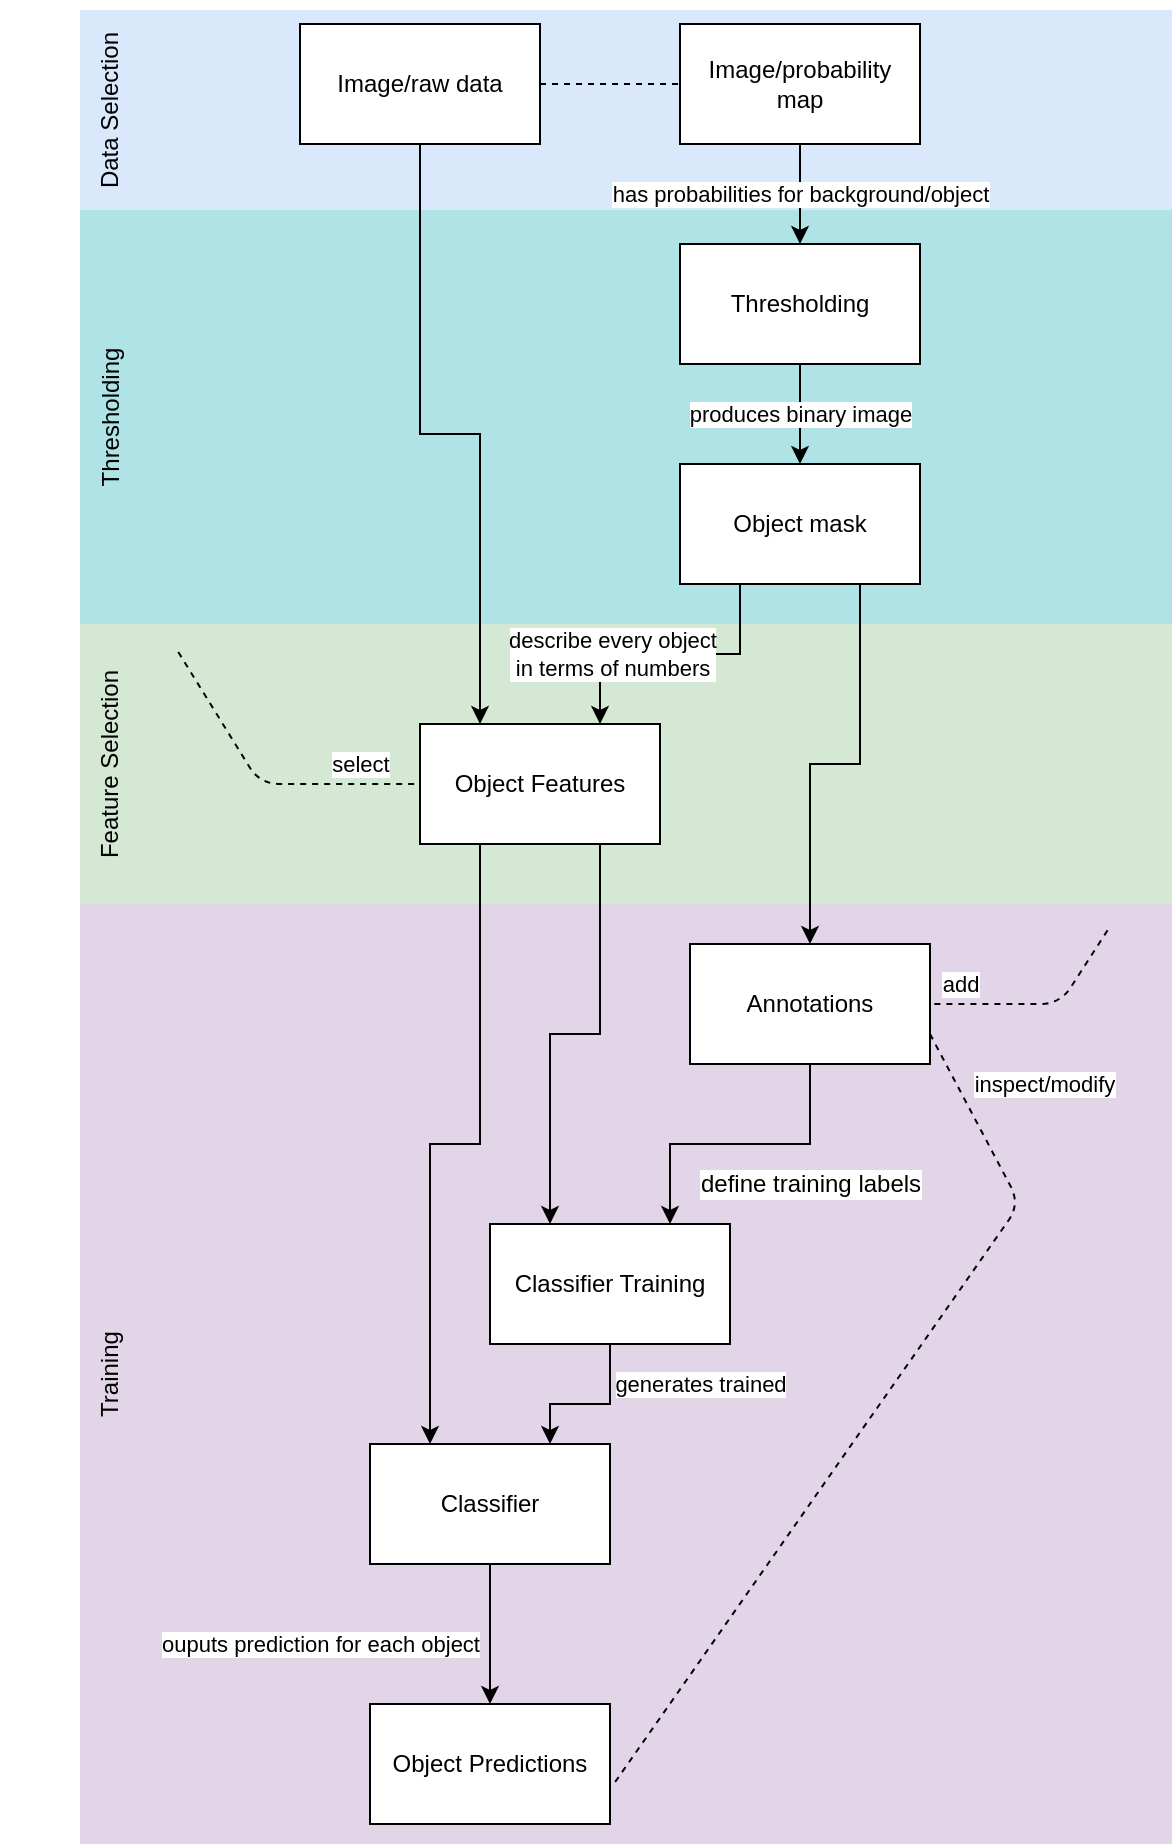 <mxfile version="10.7.5" type="device"><diagram id="0QFmsyHLm8tkiH2ffspU" name="Overview"><mxGraphModel dx="1366" dy="828" grid="1" gridSize="10" guides="1" tooltips="1" connect="1" arrows="1" fold="1" page="1" pageScale="1" pageWidth="827" pageHeight="1169" math="0" shadow="0"><root><mxCell id="0"/><mxCell id="1" parent="0"/><mxCell id="onK6DwMOY_GADMilqnFS-8" value="" style="rounded=0;whiteSpace=wrap;html=1;fillColor=#b0e3e6;strokeColor=none;" vertex="1" parent="1"><mxGeometry x="150" y="143" width="546" height="207" as="geometry"/></mxCell><mxCell id="onK6DwMOY_GADMilqnFS-7" value="" style="group" vertex="1" connectable="0" parent="1"><mxGeometry x="110" y="43" width="586" height="100" as="geometry"/></mxCell><mxCell id="onK6DwMOY_GADMilqnFS-3" value="" style="rounded=0;whiteSpace=wrap;html=1;fillColor=#dae8fc;strokeColor=none;" vertex="1" parent="onK6DwMOY_GADMilqnFS-7"><mxGeometry x="40" width="546" height="100" as="geometry"/></mxCell><mxCell id="onK6DwMOY_GADMilqnFS-4" value="Data Selection" style="text;html=1;strokeColor=none;fillColor=none;align=center;verticalAlign=middle;whiteSpace=wrap;rounded=0;rotation=-90;" vertex="1" parent="onK6DwMOY_GADMilqnFS-7"><mxGeometry y="40" width="110" height="20" as="geometry"/></mxCell><mxCell id="onK6DwMOY_GADMilqnFS-1" value="" style="rounded=0;whiteSpace=wrap;html=1;fillColor=#e1d5e7;strokeColor=none;" vertex="1" parent="1"><mxGeometry x="150" y="490" width="546" height="470" as="geometry"/></mxCell><mxCell id="onK6DwMOY_GADMilqnFS-2" value="" style="rounded=0;whiteSpace=wrap;html=1;fillColor=#d5e8d4;strokeColor=none;" vertex="1" parent="1"><mxGeometry x="150" y="350" width="546" height="140" as="geometry"/></mxCell><mxCell id="onK6DwMOY_GADMilqnFS-5" value="Feature Selection" style="text;html=1;strokeColor=none;fillColor=none;align=center;verticalAlign=middle;whiteSpace=wrap;rounded=0;rotation=-90;" vertex="1" parent="1"><mxGeometry x="110" y="410" width="110" height="20" as="geometry"/></mxCell><mxCell id="onK6DwMOY_GADMilqnFS-6" value="Training" style="text;html=1;strokeColor=none;fillColor=none;align=center;verticalAlign=middle;whiteSpace=wrap;rounded=0;rotation=-90;" vertex="1" parent="1"><mxGeometry x="110" y="715" width="110" height="20" as="geometry"/></mxCell><mxCell id="rzuPL-NAiYKube35V7UB-9" style="edgeStyle=orthogonalEdgeStyle;rounded=0;orthogonalLoop=1;jettySize=auto;html=1;exitX=0.5;exitY=1;exitDx=0;exitDy=0;entryX=0.25;entryY=0;entryDx=0;entryDy=0;" parent="1" source="rzuPL-NAiYKube35V7UB-1" target="rzuPL-NAiYKube35V7UB-8" edge="1"><mxGeometry relative="1" as="geometry"/></mxCell><mxCell id="rzuPL-NAiYKube35V7UB-1" value="Image/raw data&lt;br&gt;" style="rounded=0;whiteSpace=wrap;html=1;" parent="1" vertex="1"><mxGeometry x="260" y="50" width="120" height="60" as="geometry"/></mxCell><mxCell id="rzuPL-NAiYKube35V7UB-6" value="has probabilities for background/object" style="edgeStyle=orthogonalEdgeStyle;rounded=0;orthogonalLoop=1;jettySize=auto;html=1;exitX=0.5;exitY=1;exitDx=0;exitDy=0;" parent="1" source="rzuPL-NAiYKube35V7UB-2" target="rzuPL-NAiYKube35V7UB-4" edge="1"><mxGeometry relative="1" as="geometry"/></mxCell><mxCell id="rzuPL-NAiYKube35V7UB-2" value="Image/probability map&lt;br&gt;" style="rounded=0;whiteSpace=wrap;html=1;" parent="1" vertex="1"><mxGeometry x="450" y="50" width="120" height="60" as="geometry"/></mxCell><mxCell id="rzuPL-NAiYKube35V7UB-3" value="" style="endArrow=none;dashed=1;html=1;exitX=1;exitY=0.5;exitDx=0;exitDy=0;entryX=0;entryY=0.5;entryDx=0;entryDy=0;" parent="1" source="rzuPL-NAiYKube35V7UB-1" target="rzuPL-NAiYKube35V7UB-2" edge="1"><mxGeometry width="50" height="50" relative="1" as="geometry"><mxPoint x="390" y="150" as="sourcePoint"/><mxPoint x="440" y="100" as="targetPoint"/></mxGeometry></mxCell><mxCell id="rzuPL-NAiYKube35V7UB-7" value="produces binary image" style="edgeStyle=orthogonalEdgeStyle;rounded=0;orthogonalLoop=1;jettySize=auto;html=1;exitX=0.5;exitY=1;exitDx=0;exitDy=0;entryX=0.5;entryY=0;entryDx=0;entryDy=0;" parent="1" source="rzuPL-NAiYKube35V7UB-4" target="rzuPL-NAiYKube35V7UB-5" edge="1"><mxGeometry relative="1" as="geometry"/></mxCell><mxCell id="rzuPL-NAiYKube35V7UB-4" value="Thresholding&lt;br&gt;" style="rounded=0;whiteSpace=wrap;html=1;" parent="1" vertex="1"><mxGeometry x="450" y="160" width="120" height="60" as="geometry"/></mxCell><mxCell id="rzuPL-NAiYKube35V7UB-10" style="edgeStyle=orthogonalEdgeStyle;rounded=0;orthogonalLoop=1;jettySize=auto;html=1;exitX=0.25;exitY=1;exitDx=0;exitDy=0;entryX=0.75;entryY=0;entryDx=0;entryDy=0;" parent="1" source="rzuPL-NAiYKube35V7UB-5" target="rzuPL-NAiYKube35V7UB-8" edge="1"><mxGeometry relative="1" as="geometry"/></mxCell><mxCell id="rzuPL-NAiYKube35V7UB-13" style="edgeStyle=orthogonalEdgeStyle;rounded=0;orthogonalLoop=1;jettySize=auto;html=1;exitX=0.75;exitY=1;exitDx=0;exitDy=0;" parent="1" source="rzuPL-NAiYKube35V7UB-5" target="rzuPL-NAiYKube35V7UB-11" edge="1"><mxGeometry relative="1" as="geometry"/></mxCell><mxCell id="rzuPL-NAiYKube35V7UB-5" value="Object mask&lt;br&gt;" style="rounded=0;whiteSpace=wrap;html=1;" parent="1" vertex="1"><mxGeometry x="450" y="270" width="120" height="60" as="geometry"/></mxCell><mxCell id="rzuPL-NAiYKube35V7UB-15" style="edgeStyle=orthogonalEdgeStyle;rounded=0;orthogonalLoop=1;jettySize=auto;html=1;exitX=0.75;exitY=1;exitDx=0;exitDy=0;entryX=0.25;entryY=0;entryDx=0;entryDy=0;" parent="1" source="rzuPL-NAiYKube35V7UB-8" target="rzuPL-NAiYKube35V7UB-14" edge="1"><mxGeometry relative="1" as="geometry"/></mxCell><mxCell id="rzuPL-NAiYKube35V7UB-19" value="describe every object&lt;br&gt;in terms of numbers" style="edgeStyle=orthogonalEdgeStyle;rounded=0;orthogonalLoop=1;jettySize=auto;html=1;entryX=0.25;entryY=0;entryDx=0;entryDy=0;exitX=0.25;exitY=1;exitDx=0;exitDy=0;" parent="1" target="rzuPL-NAiYKube35V7UB-17" edge="1" source="rzuPL-NAiYKube35V7UB-8"><mxGeometry x="0.074" y="-125" relative="1" as="geometry"><mxPoint x="335" y="590" as="sourcePoint"/><mxPoint x="90" y="-120" as="offset"/></mxGeometry></mxCell><mxCell id="rzuPL-NAiYKube35V7UB-8" value="Object Features&lt;br&gt;" style="rounded=0;whiteSpace=wrap;html=1;" parent="1" vertex="1"><mxGeometry x="320" y="400" width="120" height="60" as="geometry"/></mxCell><mxCell id="rzuPL-NAiYKube35V7UB-16" style="edgeStyle=orthogonalEdgeStyle;rounded=0;orthogonalLoop=1;jettySize=auto;html=1;exitX=0.5;exitY=1;exitDx=0;exitDy=0;entryX=0.75;entryY=0;entryDx=0;entryDy=0;" parent="1" source="rzuPL-NAiYKube35V7UB-11" target="rzuPL-NAiYKube35V7UB-14" edge="1"><mxGeometry relative="1" as="geometry"/></mxCell><mxCell id="lxtdd63Ban1VXVFF7G6w-1" value="define training labels&lt;br&gt;" style="text;html=1;resizable=0;points=[];align=center;verticalAlign=middle;labelBackgroundColor=#ffffff;" parent="rzuPL-NAiYKube35V7UB-16" vertex="1" connectable="0"><mxGeometry x="-0.187" y="-4" relative="1" as="geometry"><mxPoint x="21" y="24" as="offset"/></mxGeometry></mxCell><mxCell id="rzuPL-NAiYKube35V7UB-11" value="Annotations&lt;br&gt;" style="rounded=0;whiteSpace=wrap;html=1;" parent="1" vertex="1"><mxGeometry x="455" y="510" width="120" height="60" as="geometry"/></mxCell><mxCell id="rzuPL-NAiYKube35V7UB-20" value="generates trained" style="edgeStyle=orthogonalEdgeStyle;rounded=0;orthogonalLoop=1;jettySize=auto;html=1;exitX=0.5;exitY=1;exitDx=0;exitDy=0;entryX=0.75;entryY=0;entryDx=0;entryDy=0;" parent="1" source="rzuPL-NAiYKube35V7UB-14" target="rzuPL-NAiYKube35V7UB-17" edge="1"><mxGeometry x="-0.498" y="45" relative="1" as="geometry"><Array as="points"><mxPoint x="415" y="740"/><mxPoint x="385" y="740"/></Array><mxPoint as="offset"/></mxGeometry></mxCell><mxCell id="rzuPL-NAiYKube35V7UB-14" value="Classifier Training&lt;br&gt;" style="rounded=0;whiteSpace=wrap;html=1;" parent="1" vertex="1"><mxGeometry x="355" y="650" width="120" height="60" as="geometry"/></mxCell><mxCell id="rzuPL-NAiYKube35V7UB-22" value="ouputs prediction for each object" style="edgeStyle=orthogonalEdgeStyle;rounded=0;orthogonalLoop=1;jettySize=auto;html=1;exitX=0.5;exitY=1;exitDx=0;exitDy=0;entryX=0.5;entryY=0;entryDx=0;entryDy=0;" parent="1" source="rzuPL-NAiYKube35V7UB-17" target="rzuPL-NAiYKube35V7UB-21" edge="1"><mxGeometry x="0.141" y="-85" relative="1" as="geometry"><mxPoint as="offset"/></mxGeometry></mxCell><mxCell id="rzuPL-NAiYKube35V7UB-17" value="Classifier&lt;br&gt;" style="rounded=0;whiteSpace=wrap;html=1;" parent="1" vertex="1"><mxGeometry x="295" y="760" width="120" height="60" as="geometry"/></mxCell><mxCell id="rzuPL-NAiYKube35V7UB-21" value="Object Predictions&lt;br&gt;" style="rounded=0;whiteSpace=wrap;html=1;" parent="1" vertex="1"><mxGeometry x="295" y="890" width="120" height="60" as="geometry"/></mxCell><mxCell id="rzuPL-NAiYKube35V7UB-23" value="inspect/modify&lt;br&gt;" style="endArrow=none;dashed=1;html=1;entryX=1.02;entryY=0.654;entryDx=0;entryDy=0;exitX=1;exitY=0.75;exitDx=0;exitDy=0;entryPerimeter=0;" parent="1" source="rzuPL-NAiYKube35V7UB-11" target="rzuPL-NAiYKube35V7UB-21" edge="1"><mxGeometry x="-0.785" y="39" width="50" height="50" relative="1" as="geometry"><mxPoint x="675" y="1000" as="sourcePoint"/><mxPoint x="285" y="970" as="targetPoint"/><Array as="points"><mxPoint x="620" y="640"/></Array><mxPoint as="offset"/></mxGeometry></mxCell><mxCell id="rzuPL-NAiYKube35V7UB-24" value="add" style="endArrow=none;dashed=1;html=1;entryX=1;entryY=0.5;entryDx=0;entryDy=0;exitX=0.941;exitY=0.028;exitDx=0;exitDy=0;exitPerimeter=0;" parent="1" target="rzuPL-NAiYKube35V7UB-11" edge="1" source="onK6DwMOY_GADMilqnFS-1"><mxGeometry x="0.724" y="-10" width="50" height="50" relative="1" as="geometry"><mxPoint x="705" y="490" as="sourcePoint"/><mxPoint x="285" y="970" as="targetPoint"/><Array as="points"><mxPoint x="640" y="540"/></Array><mxPoint as="offset"/></mxGeometry></mxCell><mxCell id="rzuPL-NAiYKube35V7UB-26" value="select" style="endArrow=none;dashed=1;html=1;entryX=0;entryY=0.5;entryDx=0;entryDy=0;exitX=0.09;exitY=0.1;exitDx=0;exitDy=0;exitPerimeter=0;" parent="1" target="rzuPL-NAiYKube35V7UB-8" edge="1" source="onK6DwMOY_GADMilqnFS-2"><mxGeometry x="0.618" y="10" width="50" height="50" relative="1" as="geometry"><mxPoint x="145" y="490" as="sourcePoint"/><mxPoint x="285" y="970" as="targetPoint"/><Array as="points"><mxPoint x="240" y="430"/></Array><mxPoint as="offset"/></mxGeometry></mxCell><mxCell id="onK6DwMOY_GADMilqnFS-9" value="Thresholding&lt;br&gt;" style="text;html=1;strokeColor=none;fillColor=none;align=center;verticalAlign=middle;whiteSpace=wrap;rounded=0;rotation=-90;" vertex="1" parent="1"><mxGeometry x="110" y="236.5" width="110" height="20" as="geometry"/></mxCell></root></mxGraphModel></diagram><diagram id="d7XhVmJbKAJlB8cObnjU" name="Simple thresholding"><mxGraphModel dx="1250" dy="2002" grid="1" gridSize="10" guides="1" tooltips="1" connect="1" arrows="1" fold="1" page="1" pageScale="1" pageWidth="850" pageHeight="1100" math="0" shadow="0"><root><mxCell id="HHpEOC2SLktS95YjQwfa-0"/><mxCell id="HHpEOC2SLktS95YjQwfa-1" parent="HHpEOC2SLktS95YjQwfa-0"/></root></mxGraphModel></diagram><diagram id="tSsUMyvibzND7ymDsMCU" name="Hysteresis thresholding"><mxGraphModel dx="750" dy="1201" grid="1" gridSize="10" guides="1" tooltips="1" connect="1" arrows="1" fold="1" page="1" pageScale="1" pageWidth="850" pageHeight="1100" math="0" shadow="0"><root><mxCell id="ydZnGdPP1bpZ-jrZllgk-0"/><mxCell id="ydZnGdPP1bpZ-jrZllgk-1" parent="ydZnGdPP1bpZ-jrZllgk-0"/></root></mxGraphModel></diagram></mxfile>